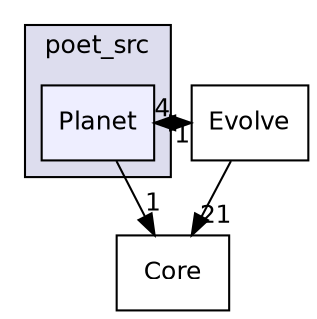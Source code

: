 digraph "/Users/kpenev/projects/git/poet/poet_src/Planet" {
  compound=true
  node [ fontsize="12", fontname="Helvetica"];
  edge [ labelfontsize="12", labelfontname="Helvetica"];
  subgraph clusterdir_e247b8950c2da2f51dd8497aec65ce0d {
    graph [ bgcolor="#ddddee", pencolor="black", label="poet_src" fontname="Helvetica", fontsize="12", URL="dir_e247b8950c2da2f51dd8497aec65ce0d.html"]
  dir_4676ceff05f71a508bb4cf796d7af063 [shape=box, label="Planet", style="filled", fillcolor="#eeeeff", pencolor="black", URL="dir_4676ceff05f71a508bb4cf796d7af063.html"];
  }
  dir_bace5b3272c3045fbaf2ba9e016347ef [shape=box label="Evolve" URL="dir_bace5b3272c3045fbaf2ba9e016347ef.html"];
  dir_08389f9c72fab3fa939892ce5a81a233 [shape=box label="Core" URL="dir_08389f9c72fab3fa939892ce5a81a233.html"];
  dir_4676ceff05f71a508bb4cf796d7af063->dir_bace5b3272c3045fbaf2ba9e016347ef [headlabel="4", labeldistance=1.5 headhref="dir_000006_000005.html"];
  dir_4676ceff05f71a508bb4cf796d7af063->dir_08389f9c72fab3fa939892ce5a81a233 [headlabel="1", labeldistance=1.5 headhref="dir_000006_000002.html"];
  dir_bace5b3272c3045fbaf2ba9e016347ef->dir_4676ceff05f71a508bb4cf796d7af063 [headlabel="1", labeldistance=1.5 headhref="dir_000005_000006.html"];
  dir_bace5b3272c3045fbaf2ba9e016347ef->dir_08389f9c72fab3fa939892ce5a81a233 [headlabel="21", labeldistance=1.5 headhref="dir_000005_000002.html"];
}
